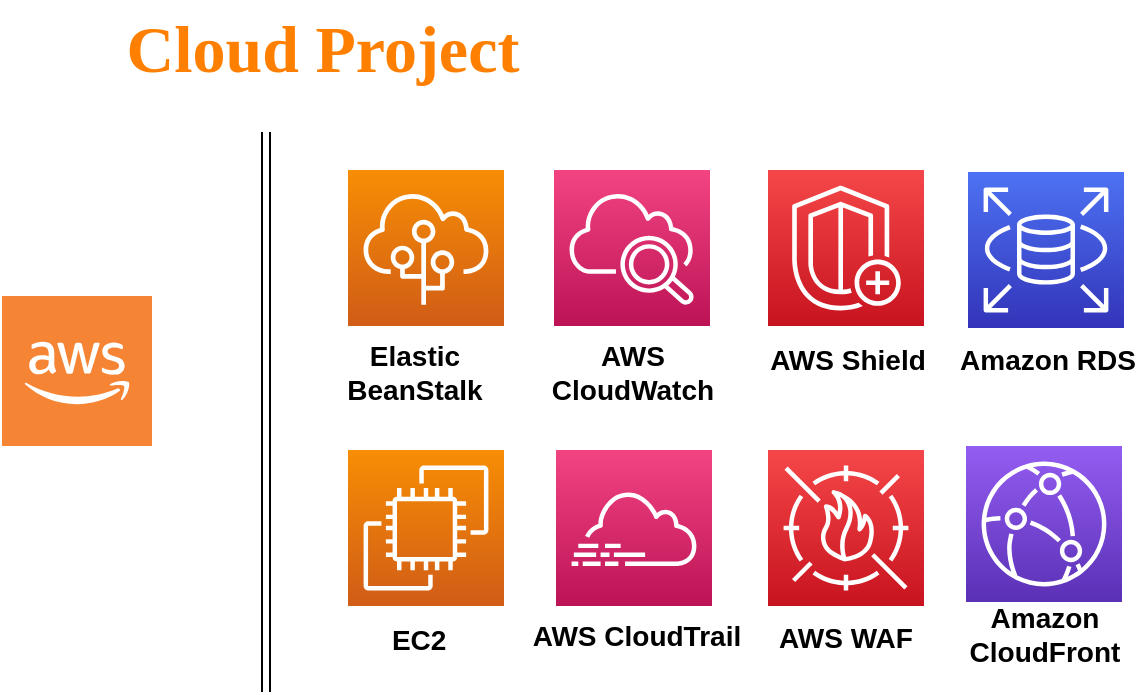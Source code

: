 <mxfile version="21.2.9" type="github" pages="2">
  <diagram id="R1bkwgDo5CU3uv9p94Cb" name="Board">
    <mxGraphModel dx="571" dy="1338" grid="0" gridSize="10" guides="0" tooltips="1" connect="0" arrows="0" fold="1" page="1" pageScale="1" pageWidth="200" pageHeight="200" background="#FFFFFF" math="0" shadow="0">
      <root>
        <mxCell id="0" />
        <mxCell id="1" parent="0" />
        <mxCell id="PJou17mgSigckphlAyeu-2" value="" style="points=[[0,0,0],[0.25,0,0],[0.5,0,0],[0.75,0,0],[1,0,0],[0,1,0],[0.25,1,0],[0.5,1,0],[0.75,1,0],[1,1,0],[0,0.25,0],[0,0.5,0],[0,0.75,0],[1,0.25,0],[1,0.5,0],[1,0.75,0]];outlineConnect=0;fontColor=#232F3E;gradientColor=#945DF2;gradientDirection=north;fillColor=#5A30B5;strokeColor=#ffffff;dashed=0;verticalLabelPosition=bottom;verticalAlign=top;align=center;html=1;fontSize=12;fontStyle=0;aspect=fixed;shape=mxgraph.aws4.resourceIcon;resIcon=mxgraph.aws4.cloudfront;rounded=0;" vertex="1" parent="1">
          <mxGeometry x="1064" y="-559" width="78" height="78" as="geometry" />
        </mxCell>
        <mxCell id="PJou17mgSigckphlAyeu-6" value="&lt;b&gt;&lt;font style=&quot;font-size: 14px;&quot;&gt;EC2&amp;nbsp;&lt;/font&gt;&lt;br&gt;&lt;/b&gt;" style="text;strokeColor=none;align=center;fillColor=none;html=1;verticalAlign=middle;whiteSpace=wrap;rounded=0;" vertex="1" parent="1">
          <mxGeometry x="765" y="-477" width="55" height="30" as="geometry" />
        </mxCell>
        <mxCell id="PJou17mgSigckphlAyeu-10" value="" style="points=[[0,0,0],[0.25,0,0],[0.5,0,0],[0.75,0,0],[1,0,0],[0,1,0],[0.25,1,0],[0.5,1,0],[0.75,1,0],[1,1,0],[0,0.25,0],[0,0.5,0],[0,0.75,0],[1,0.25,0],[1,0.5,0],[1,0.75,0]];outlineConnect=0;fontColor=#232F3E;gradientColor=#F78E04;gradientDirection=north;fillColor=#D05C17;strokeColor=#ffffff;dashed=0;verticalLabelPosition=bottom;verticalAlign=top;align=center;html=1;fontSize=12;fontStyle=0;aspect=fixed;shape=mxgraph.aws4.resourceIcon;resIcon=mxgraph.aws4.ec2;rounded=0;" vertex="1" parent="1">
          <mxGeometry x="755" y="-557" width="78" height="78" as="geometry" />
        </mxCell>
        <mxCell id="PJou17mgSigckphlAyeu-14" value="" style="points=[[0,0,0],[0.25,0,0],[0.5,0,0],[0.75,0,0],[1,0,0],[0,1,0],[0.25,1,0],[0.5,1,0],[0.75,1,0],[1,1,0],[0,0.25,0],[0,0.5,0],[0,0.75,0],[1,0.25,0],[1,0.5,0],[1,0.75,0]];outlineConnect=0;fontColor=#232F3E;gradientColor=#4D72F3;gradientDirection=north;fillColor=#3334B9;strokeColor=#ffffff;dashed=0;verticalLabelPosition=bottom;verticalAlign=top;align=center;html=1;fontSize=12;fontStyle=0;aspect=fixed;shape=mxgraph.aws4.resourceIcon;resIcon=mxgraph.aws4.rds;rounded=0;labelBorderColor=none;" vertex="1" parent="1">
          <mxGeometry x="1065" y="-696" width="78" height="78" as="geometry" />
        </mxCell>
        <mxCell id="PJou17mgSigckphlAyeu-16" value="&lt;b&gt;&lt;font style=&quot;font-size: 14px;&quot;&gt;Amazon RDS&lt;/font&gt;&lt;/b&gt;" style="text;strokeColor=none;align=center;fillColor=none;html=1;verticalAlign=middle;whiteSpace=wrap;rounded=0;" vertex="1" parent="1">
          <mxGeometry x="1060" y="-617" width="90" height="30" as="geometry" />
        </mxCell>
        <mxCell id="PJou17mgSigckphlAyeu-25" value="" style="points=[[0,0,0],[0.25,0,0],[0.5,0,0],[0.75,0,0],[1,0,0],[0,1,0],[0.25,1,0],[0.5,1,0],[0.75,1,0],[1,1,0],[0,0.25,0],[0,0.5,0],[0,0.75,0],[1,0.25,0],[1,0.5,0],[1,0.75,0]];points=[[0,0,0],[0.25,0,0],[0.5,0,0],[0.75,0,0],[1,0,0],[0,1,0],[0.25,1,0],[0.5,1,0],[0.75,1,0],[1,1,0],[0,0.25,0],[0,0.5,0],[0,0.75,0],[1,0.25,0],[1,0.5,0],[1,0.75,0]];outlineConnect=0;fontColor=#232F3E;gradientColor=#F34482;gradientDirection=north;fillColor=#BC1356;strokeColor=#ffffff;dashed=0;verticalLabelPosition=bottom;verticalAlign=top;align=center;html=1;fontSize=12;fontStyle=0;aspect=fixed;shape=mxgraph.aws4.resourceIcon;resIcon=mxgraph.aws4.cloudwatch_2;rounded=0;" vertex="1" parent="1">
          <mxGeometry x="858" y="-697" width="78" height="78" as="geometry" />
        </mxCell>
        <mxCell id="PJou17mgSigckphlAyeu-26" value="&lt;b&gt;&lt;font style=&quot;font-size: 14px;&quot;&gt;AWS CloudWatch&lt;/font&gt;&lt;/b&gt;" style="text;strokeColor=none;align=center;fillColor=none;html=1;verticalAlign=middle;whiteSpace=wrap;rounded=0;" vertex="1" parent="1">
          <mxGeometry x="841.75" y="-622" width="110.5" height="52" as="geometry" />
        </mxCell>
        <mxCell id="PJou17mgSigckphlAyeu-27" value="" style="points=[[0,0,0],[0.25,0,0],[0.5,0,0],[0.75,0,0],[1,0,0],[0,1,0],[0.25,1,0],[0.5,1,0],[0.75,1,0],[1,1,0],[0,0.25,0],[0,0.5,0],[0,0.75,0],[1,0.25,0],[1,0.5,0],[1,0.75,0]];outlineConnect=0;fontColor=#232F3E;gradientColor=#F78E04;gradientDirection=north;fillColor=#D05C17;strokeColor=#ffffff;dashed=0;verticalLabelPosition=bottom;verticalAlign=top;align=center;html=1;fontSize=12;fontStyle=0;aspect=fixed;shape=mxgraph.aws4.resourceIcon;resIcon=mxgraph.aws4.elastic_beanstalk;rounded=0;" vertex="1" parent="1">
          <mxGeometry x="755" y="-697" width="78" height="78" as="geometry" />
        </mxCell>
        <mxCell id="PJou17mgSigckphlAyeu-28" value="&lt;b&gt;&lt;font style=&quot;font-size: 14px;&quot;&gt;Elastic BeanStalk&lt;/font&gt;&lt;/b&gt;" style="text;strokeColor=none;align=center;fillColor=none;html=1;verticalAlign=middle;whiteSpace=wrap;rounded=0;" vertex="1" parent="1">
          <mxGeometry x="733" y="-622" width="110.5" height="52" as="geometry" />
        </mxCell>
        <mxCell id="PJou17mgSigckphlAyeu-29" value="" style="points=[[0,0,0],[0.25,0,0],[0.5,0,0],[0.75,0,0],[1,0,0],[0,1,0],[0.25,1,0],[0.5,1,0],[0.75,1,0],[1,1,0],[0,0.25,0],[0,0.5,0],[0,0.75,0],[1,0.25,0],[1,0.5,0],[1,0.75,0]];points=[[0,0,0],[0.25,0,0],[0.5,0,0],[0.75,0,0],[1,0,0],[0,1,0],[0.25,1,0],[0.5,1,0],[0.75,1,0],[1,1,0],[0,0.25,0],[0,0.5,0],[0,0.75,0],[1,0.25,0],[1,0.5,0],[1,0.75,0]];outlineConnect=0;fontColor=#232F3E;gradientColor=#F34482;gradientDirection=north;fillColor=#BC1356;strokeColor=#ffffff;dashed=0;verticalLabelPosition=bottom;verticalAlign=top;align=center;html=1;fontSize=12;fontStyle=0;aspect=fixed;shape=mxgraph.aws4.resourceIcon;resIcon=mxgraph.aws4.cloudtrail;rounded=0;" vertex="1" parent="1">
          <mxGeometry x="859" y="-557" width="78" height="78" as="geometry" />
        </mxCell>
        <mxCell id="PJou17mgSigckphlAyeu-30" value="&lt;b&gt;&lt;font style=&quot;font-size: 14px;&quot;&gt;AWS CloudTrail&lt;/font&gt;&lt;/b&gt;" style="text;strokeColor=none;align=center;fillColor=none;html=1;verticalAlign=middle;whiteSpace=wrap;rounded=0;" vertex="1" parent="1">
          <mxGeometry x="844" y="-490" width="110.5" height="52" as="geometry" />
        </mxCell>
        <mxCell id="PJou17mgSigckphlAyeu-34" value="" style="points=[[0,0,0],[0.25,0,0],[0.5,0,0],[0.75,0,0],[1,0,0],[0,1,0],[0.25,1,0],[0.5,1,0],[0.75,1,0],[1,1,0],[0,0.25,0],[0,0.5,0],[0,0.75,0],[1,0.25,0],[1,0.5,0],[1,0.75,0]];outlineConnect=0;fontColor=#232F3E;gradientColor=#F54749;gradientDirection=north;fillColor=#C7131F;strokeColor=#ffffff;dashed=0;verticalLabelPosition=bottom;verticalAlign=top;align=center;html=1;fontSize=12;fontStyle=0;aspect=fixed;shape=mxgraph.aws4.resourceIcon;resIcon=mxgraph.aws4.shield;rounded=0;" vertex="1" parent="1">
          <mxGeometry x="965" y="-697" width="78" height="78" as="geometry" />
        </mxCell>
        <mxCell id="PJou17mgSigckphlAyeu-35" value="&lt;b&gt;&lt;font style=&quot;font-size: 14px;&quot;&gt;AWS Shield&lt;/font&gt;&lt;/b&gt;" style="text;strokeColor=none;align=center;fillColor=none;html=1;verticalAlign=middle;whiteSpace=wrap;rounded=0;" vertex="1" parent="1">
          <mxGeometry x="965" y="-628" width="80" height="52" as="geometry" />
        </mxCell>
        <mxCell id="PJou17mgSigckphlAyeu-36" value="" style="points=[[0,0,0],[0.25,0,0],[0.5,0,0],[0.75,0,0],[1,0,0],[0,1,0],[0.25,1,0],[0.5,1,0],[0.75,1,0],[1,1,0],[0,0.25,0],[0,0.5,0],[0,0.75,0],[1,0.25,0],[1,0.5,0],[1,0.75,0]];outlineConnect=0;fontColor=#232F3E;gradientColor=#F54749;gradientDirection=north;fillColor=#C7131F;strokeColor=#ffffff;dashed=0;verticalLabelPosition=bottom;verticalAlign=top;align=center;html=1;fontSize=12;fontStyle=0;aspect=fixed;shape=mxgraph.aws4.resourceIcon;resIcon=mxgraph.aws4.waf;rounded=0;" vertex="1" parent="1">
          <mxGeometry x="965" y="-557" width="78" height="78" as="geometry" />
        </mxCell>
        <mxCell id="PJou17mgSigckphlAyeu-37" value="&lt;b&gt;&lt;font style=&quot;font-size: 14px;&quot;&gt;AWS WAF&lt;/font&gt;&lt;/b&gt;" style="text;strokeColor=none;align=center;fillColor=none;html=1;verticalAlign=middle;whiteSpace=wrap;rounded=0;" vertex="1" parent="1">
          <mxGeometry x="964" y="-474" width="80" height="22" as="geometry" />
        </mxCell>
        <mxCell id="PJou17mgSigckphlAyeu-38" value="&lt;b&gt;&lt;font style=&quot;font-size: 14px;&quot;&gt;Amazon CloudFront&lt;/font&gt;&lt;/b&gt;" style="text;strokeColor=none;align=center;fillColor=none;html=1;verticalAlign=middle;whiteSpace=wrap;rounded=0;" vertex="1" parent="1">
          <mxGeometry x="1062" y="-480" width="83" height="30" as="geometry" />
        </mxCell>
        <mxCell id="PJou17mgSigckphlAyeu-41" value="" style="outlineConnect=0;dashed=0;verticalLabelPosition=bottom;verticalAlign=top;align=center;html=1;shape=mxgraph.aws3.cloud_2;fillColor=#F58534;gradientColor=none;" vertex="1" parent="1">
          <mxGeometry x="582" y="-634" width="75" height="75" as="geometry" />
        </mxCell>
        <mxCell id="PJou17mgSigckphlAyeu-43" value="" style="edgeStyle=none;orthogonalLoop=1;jettySize=auto;html=1;rounded=0;shape=link;" edge="1" parent="1">
          <mxGeometry width="80" relative="1" as="geometry">
            <mxPoint x="714" y="-716" as="sourcePoint" />
            <mxPoint x="714" y="-436" as="targetPoint" />
          </mxGeometry>
        </mxCell>
        <mxCell id="PJou17mgSigckphlAyeu-44" value="&lt;b&gt;&lt;font color=&quot;#ff8000&quot; style=&quot;font-size: 33px;&quot;&gt;Cloud Project&lt;/font&gt;&lt;/b&gt;" style="text;strokeColor=none;align=center;fillColor=none;html=1;verticalAlign=middle;whiteSpace=wrap;rounded=0;fontFamily=Tahoma;" vertex="1" parent="1">
          <mxGeometry x="598" y="-782" width="289" height="50" as="geometry" />
        </mxCell>
      </root>
    </mxGraphModel>
  </diagram>
  <diagram name="AWS-Arquitetura" id="S7uKzpVKmjr0w2jfbeUK">
    <mxGraphModel dx="1393" dy="2005" grid="0" gridSize="10" guides="0" tooltips="1" connect="1" arrows="1" fold="1" page="1" pageScale="1" pageWidth="290" pageHeight="200" background="none" math="0" shadow="0">
      <root>
        <mxCell id="0" />
        <mxCell id="1" parent="0" />
        <mxCell id="TQS1iKwEvL-egKky1lv4-252" style="edgeStyle=none;rounded=0;orthogonalLoop=1;jettySize=auto;html=1;entryX=0;entryY=0.75;entryDx=0;entryDy=0;" parent="1" source="TQS1iKwEvL-egKky1lv4-262" target="TQS1iKwEvL-egKky1lv4-2" edge="1">
          <mxGeometry relative="1" as="geometry">
            <mxPoint x="396" y="-886.262" as="sourcePoint" />
            <mxPoint x="637" y="-860.138" as="targetPoint" />
            <Array as="points" />
          </mxGeometry>
        </mxCell>
        <mxCell id="TQS1iKwEvL-egKky1lv4-253" style="edgeStyle=none;rounded=0;orthogonalLoop=1;jettySize=auto;html=1;" parent="1" source="TQS1iKwEvL-egKky1lv4-272" target="TQS1iKwEvL-egKky1lv4-262" edge="1">
          <mxGeometry relative="1" as="geometry">
            <mxPoint x="281" y="-905.483" as="targetPoint" />
            <mxPoint x="244" y="-915" as="sourcePoint" />
          </mxGeometry>
        </mxCell>
        <mxCell id="TQS1iKwEvL-egKky1lv4-8" value="" style="points=[[0,0,0],[0.25,0,0],[0.5,0,0],[0.75,0,0],[1,0,0],[0,1,0],[0.25,1,0],[0.5,1,0],[0.75,1,0],[1,1,0],[0,0.25,0],[0,0.5,0],[0,0.75,0],[1,0.25,0],[1,0.5,0],[1,0.75,0]];outlineConnect=0;fontColor=#232F3E;gradientColor=#945DF2;gradientDirection=north;fillColor=#5A30B5;strokeColor=#ffffff;dashed=0;verticalLabelPosition=bottom;verticalAlign=top;align=center;html=1;fontSize=12;fontStyle=0;aspect=fixed;shape=mxgraph.aws4.resourceIcon;resIcon=mxgraph.aws4.cloudfront;rounded=0;" parent="1" vertex="1">
          <mxGeometry x="264" y="-1088" width="78" height="78" as="geometry" />
        </mxCell>
        <mxCell id="TQS1iKwEvL-egKky1lv4-255" value="" style="edgeStyle=none;rounded=0;orthogonalLoop=1;jettySize=auto;html=1;exitX=0;exitY=0.5;exitDx=0;exitDy=0;exitPerimeter=0;" parent="1" source="TQS1iKwEvL-egKky1lv4-8" target="TQS1iKwEvL-egKky1lv4-272" edge="1">
          <mxGeometry relative="1" as="geometry">
            <mxPoint x="204" y="-1115" as="sourcePoint" />
          </mxGeometry>
        </mxCell>
        <mxCell id="TQS1iKwEvL-egKky1lv4-251" value="&lt;b&gt;&lt;font style=&quot;font-size: 14px;&quot;&gt;Application Load Balancer&lt;/font&gt;&lt;/b&gt;" style="text;strokeColor=none;align=center;fillColor=none;html=1;verticalAlign=middle;whiteSpace=wrap;rounded=0;" parent="1" vertex="1">
          <mxGeometry x="246" y="-810" width="110" height="52" as="geometry" />
        </mxCell>
        <mxCell id="TQS1iKwEvL-egKky1lv4-262" value="" style="outlineConnect=0;fontColor=#232F3E;gradientColor=none;fillColor=#4D27AA;strokeColor=none;dashed=0;verticalLabelPosition=bottom;verticalAlign=top;align=center;html=1;fontSize=12;fontStyle=0;aspect=fixed;pointerEvents=1;shape=mxgraph.aws4.application_load_balancer;rounded=0;" parent="1" vertex="1">
          <mxGeometry x="264" y="-884" width="78" height="78" as="geometry" />
        </mxCell>
        <mxCell id="TQS1iKwEvL-egKky1lv4-267" value="&lt;font style=&quot;font-size: 14px;&quot;&gt;&lt;b&gt;AWS Cloud&lt;/b&gt;&lt;/font&gt;" style="points=[[0,0],[0.25,0],[0.5,0],[0.75,0],[1,0],[1,0.25],[1,0.5],[1,0.75],[1,1],[0.75,1],[0.5,1],[0.25,1],[0,1],[0,0.75],[0,0.5],[0,0.25]];outlineConnect=0;gradientColor=none;html=1;whiteSpace=wrap;fontSize=12;fontStyle=0;container=1;pointerEvents=0;collapsible=0;recursiveResize=0;shape=mxgraph.aws4.group;grIcon=mxgraph.aws4.group_aws_cloud_alt;strokeColor=#232F3E;fillColor=none;verticalAlign=top;align=left;spacingLeft=30;fontColor=#232F3E;dashed=0;rounded=0;" parent="1" vertex="1">
          <mxGeometry x="385" y="-1301" width="748" height="808" as="geometry" />
        </mxCell>
        <mxCell id="AoF3ydhS89TipUlfV99M-20" value="&lt;font style=&quot;font-size: 14px;&quot;&gt;&lt;b&gt;Availability Zone&lt;/b&gt;&lt;/font&gt;" style="fillColor=none;strokeColor=#147EBA;dashed=1;verticalAlign=top;fontStyle=0;fontColor=#147EBA;whiteSpace=wrap;html=1;rounded=0;" parent="TQS1iKwEvL-egKky1lv4-267" vertex="1">
          <mxGeometry x="518" y="230" width="139" height="174" as="geometry" />
        </mxCell>
        <mxCell id="TQS1iKwEvL-egKky1lv4-257" value="&lt;b&gt;&lt;font style=&quot;font-size: 14px;&quot;&gt;EC2 AutoScaling Group&lt;/font&gt;&lt;br&gt;&lt;/b&gt;" style="text;strokeColor=none;align=center;fillColor=none;html=1;verticalAlign=middle;whiteSpace=wrap;rounded=0;" parent="TQS1iKwEvL-egKky1lv4-267" vertex="1">
          <mxGeometry x="266" y="573" width="230" height="30" as="geometry" />
        </mxCell>
        <mxCell id="TQS1iKwEvL-egKky1lv4-264" value="&lt;font style=&quot;font-size: 14px;&quot;&gt;&lt;b&gt;Security group&lt;/b&gt;&lt;/font&gt;" style="fillColor=none;strokeColor=#DD3522;verticalAlign=top;fontStyle=0;fontColor=#DD3522;whiteSpace=wrap;html=1;rounded=0;" parent="TQS1iKwEvL-egKky1lv4-267" vertex="1">
          <mxGeometry x="527" y="256" width="120" height="140" as="geometry" />
        </mxCell>
        <mxCell id="TQS1iKwEvL-egKky1lv4-263" value="&lt;font style=&quot;font-size: 14px;&quot;&gt;&lt;b&gt;Security group&lt;/b&gt;&lt;/font&gt;" style="fillColor=none;strokeColor=#DD3522;verticalAlign=top;fontStyle=0;fontColor=#DD3522;whiteSpace=wrap;html=1;rounded=0;" parent="TQS1iKwEvL-egKky1lv4-267" vertex="1">
          <mxGeometry x="300" y="170" width="176" height="390" as="geometry" />
        </mxCell>
        <mxCell id="AoF3ydhS89TipUlfV99M-14" value="" style="edgeStyle=orthogonalEdgeStyle;rounded=0;orthogonalLoop=1;jettySize=auto;html=1;entryX=1;entryY=0.5;entryDx=0;entryDy=0;entryPerimeter=0;" parent="TQS1iKwEvL-egKky1lv4-267" target="AoF3ydhS89TipUlfV99M-7" edge="1">
          <mxGeometry relative="1" as="geometry">
            <mxPoint x="326" y="258" as="sourcePoint" />
            <mxPoint x="270" y="208" as="targetPoint" />
            <Array as="points">
              <mxPoint x="326" y="251" />
            </Array>
          </mxGeometry>
        </mxCell>
        <mxCell id="TQS1iKwEvL-egKky1lv4-3" value="" style="points=[[0,0,0],[0.25,0,0],[0.5,0,0],[0.75,0,0],[1,0,0],[0,1,0],[0.25,1,0],[0.5,1,0],[0.75,1,0],[1,1,0],[0,0.25,0],[0,0.5,0],[0,0.75,0],[1,0.25,0],[1,0.5,0],[1,0.75,0]];outlineConnect=0;fontColor=#232F3E;gradientColor=#F78E04;gradientDirection=north;fillColor=#D05C17;strokeColor=#ffffff;dashed=0;verticalLabelPosition=bottom;verticalAlign=top;align=center;html=1;fontSize=12;fontStyle=0;aspect=fixed;shape=mxgraph.aws4.resourceIcon;resIcon=mxgraph.aws4.ec2;rounded=0;" parent="TQS1iKwEvL-egKky1lv4-267" vertex="1">
          <mxGeometry x="349" y="207" width="78" height="78" as="geometry" />
        </mxCell>
        <mxCell id="AoF3ydhS89TipUlfV99M-16" value="" style="edgeStyle=orthogonalEdgeStyle;rounded=0;orthogonalLoop=1;jettySize=auto;html=1;" parent="TQS1iKwEvL-egKky1lv4-267" source="TQS1iKwEvL-egKky1lv4-4" edge="1">
          <mxGeometry relative="1" as="geometry">
            <mxPoint x="326" y="250" as="targetPoint" />
          </mxGeometry>
        </mxCell>
        <mxCell id="TQS1iKwEvL-egKky1lv4-4" value="" style="points=[[0,0,0],[0.25,0,0],[0.5,0,0],[0.75,0,0],[1,0,0],[0,1,0],[0.25,1,0],[0.5,1,0],[0.75,1,0],[1,1,0],[0,0.25,0],[0,0.5,0],[0,0.75,0],[1,0.25,0],[1,0.5,0],[1,0.75,0]];outlineConnect=0;fontColor=#232F3E;gradientColor=#F78E04;gradientDirection=north;fillColor=#D05C17;strokeColor=#ffffff;dashed=0;verticalLabelPosition=bottom;verticalAlign=top;align=center;html=1;fontSize=12;fontStyle=0;aspect=fixed;shape=mxgraph.aws4.resourceIcon;resIcon=mxgraph.aws4.ec2;rounded=0;" parent="TQS1iKwEvL-egKky1lv4-267" vertex="1">
          <mxGeometry x="349" y="290" width="78" height="78" as="geometry" />
        </mxCell>
        <mxCell id="TQS1iKwEvL-egKky1lv4-6" value="" style="points=[[0,0,0],[0.25,0,0],[0.5,0,0],[0.75,0,0],[1,0,0],[0,1,0],[0.25,1,0],[0.5,1,0],[0.75,1,0],[1,1,0],[0,0.25,0],[0,0.5,0],[0,0.75,0],[1,0.25,0],[1,0.5,0],[1,0.75,0]];outlineConnect=0;fontColor=#232F3E;gradientColor=#F78E04;gradientDirection=north;fillColor=#D05C17;strokeColor=#ffffff;dashed=0;verticalLabelPosition=bottom;verticalAlign=top;align=center;html=1;fontSize=12;fontStyle=0;aspect=fixed;shape=mxgraph.aws4.resourceIcon;resIcon=mxgraph.aws4.ec2;rounded=0;" parent="TQS1iKwEvL-egKky1lv4-267" vertex="1">
          <mxGeometry x="349" y="374" width="78" height="78" as="geometry" />
        </mxCell>
        <mxCell id="TQS1iKwEvL-egKky1lv4-1" value="" style="points=[[0,0,0],[0.25,0,0],[0.5,0,0],[0.75,0,0],[1,0,0],[0,1,0],[0.25,1,0],[0.5,1,0],[0.75,1,0],[1,1,0],[0,0.25,0],[0,0.5,0],[0,0.75,0],[1,0.25,0],[1,0.5,0],[1,0.75,0]];outlineConnect=0;fontColor=#232F3E;gradientColor=#4D72F3;gradientDirection=north;fillColor=#3334B9;strokeColor=#ffffff;dashed=0;verticalLabelPosition=bottom;verticalAlign=top;align=center;html=1;fontSize=12;fontStyle=0;aspect=fixed;shape=mxgraph.aws4.resourceIcon;resIcon=mxgraph.aws4.rds;rounded=0;" parent="TQS1iKwEvL-egKky1lv4-267" vertex="1">
          <mxGeometry x="547" y="296" width="78" height="78" as="geometry" />
        </mxCell>
        <mxCell id="TQS1iKwEvL-egKky1lv4-259" value="" style="edgeStyle=none;rounded=0;orthogonalLoop=1;jettySize=auto;html=1;" parent="TQS1iKwEvL-egKky1lv4-267" target="TQS1iKwEvL-egKky1lv4-1" edge="1">
          <mxGeometry relative="1" as="geometry">
            <mxPoint x="497" y="335" as="sourcePoint" />
          </mxGeometry>
        </mxCell>
        <mxCell id="TQS1iKwEvL-egKky1lv4-258" value="&lt;b&gt;&lt;font style=&quot;font-size: 14px;&quot;&gt;RDS&lt;/font&gt;&lt;/b&gt;" style="text;strokeColor=none;align=center;fillColor=none;html=1;verticalAlign=middle;whiteSpace=wrap;rounded=0;" parent="TQS1iKwEvL-egKky1lv4-267" vertex="1">
          <mxGeometry x="546" y="357" width="80" height="52" as="geometry" />
        </mxCell>
        <mxCell id="TQS1iKwEvL-egKky1lv4-2" value="&lt;font style=&quot;font-size: 14px;&quot;&gt;&lt;b&gt;Auto Scaling group&lt;/b&gt;&lt;/font&gt;" style="points=[[0,0],[0.25,0],[0.5,0],[0.75,0],[1,0],[1,0.25],[1,0.5],[1,0.75],[1,1],[0.75,1],[0.5,1],[0.25,1],[0,1],[0,0.75],[0,0.5],[0,0.25]];outlineConnect=0;gradientColor=none;html=1;whiteSpace=wrap;fontSize=12;fontStyle=0;container=1;pointerEvents=0;collapsible=0;recursiveResize=0;shape=mxgraph.aws4.groupCenter;grIcon=mxgraph.aws4.group_auto_scaling_group;grStroke=1;strokeColor=#D86613;fillColor=none;verticalAlign=top;align=center;fontColor=#D86613;dashed=1;spacingTop=25;rounded=0;" parent="TQS1iKwEvL-egKky1lv4-267" vertex="1">
          <mxGeometry x="266" y="110" width="230" height="463" as="geometry" />
        </mxCell>
        <mxCell id="TQS1iKwEvL-egKky1lv4-5" value="" style="points=[[0,0,0],[0.25,0,0],[0.5,0,0],[0.75,0,0],[1,0,0],[0,1,0],[0.25,1,0],[0.5,1,0],[0.75,1,0],[1,1,0],[0,0.25,0],[0,0.5,0],[0,0.75,0],[1,0.25,0],[1,0.5,0],[1,0.75,0]];outlineConnect=0;fontColor=#232F3E;gradientColor=#F78E04;gradientDirection=north;fillColor=#D05C17;strokeColor=#ffffff;dashed=0;verticalLabelPosition=bottom;verticalAlign=top;align=center;html=1;fontSize=12;fontStyle=0;aspect=fixed;shape=mxgraph.aws4.resourceIcon;resIcon=mxgraph.aws4.ec2;rounded=0;" parent="TQS1iKwEvL-egKky1lv4-2" vertex="1">
          <mxGeometry x="83" y="349" width="78" height="78" as="geometry" />
        </mxCell>
        <mxCell id="AoF3ydhS89TipUlfV99M-4" value="" style="points=[[0,0,0],[0.25,0,0],[0.5,0,0],[0.75,0,0],[1,0,0],[0,1,0],[0.25,1,0],[0.5,1,0],[0.75,1,0],[1,1,0],[0,0.25,0],[0,0.5,0],[0,0.75,0],[1,0.25,0],[1,0.5,0],[1,0.75,0]];outlineConnect=0;fontColor=#232F3E;gradientColor=#60A337;gradientDirection=north;fillColor=#277116;strokeColor=#ffffff;dashed=0;verticalLabelPosition=bottom;verticalAlign=top;align=center;html=1;fontSize=12;fontStyle=0;aspect=fixed;shape=mxgraph.aws4.resourceIcon;resIcon=mxgraph.aws4.elastic_block_store;rounded=0;" parent="TQS1iKwEvL-egKky1lv4-2" vertex="1">
          <mxGeometry x="143.5" y="407" width="30" height="30" as="geometry" />
        </mxCell>
        <mxCell id="AoF3ydhS89TipUlfV99M-3" value="" style="points=[[0,0,0],[0.25,0,0],[0.5,0,0],[0.75,0,0],[1,0,0],[0,1,0],[0.25,1,0],[0.5,1,0],[0.75,1,0],[1,1,0],[0,0.25,0],[0,0.5,0],[0,0.75,0],[1,0.25,0],[1,0.5,0],[1,0.75,0]];outlineConnect=0;fontColor=#232F3E;gradientColor=#60A337;gradientDirection=north;fillColor=#277116;strokeColor=#ffffff;dashed=0;verticalLabelPosition=bottom;verticalAlign=top;align=center;html=1;fontSize=12;fontStyle=0;aspect=fixed;shape=mxgraph.aws4.resourceIcon;resIcon=mxgraph.aws4.elastic_block_store;rounded=0;" parent="TQS1iKwEvL-egKky1lv4-2" vertex="1">
          <mxGeometry x="143.5" y="319" width="30" height="30" as="geometry" />
        </mxCell>
        <mxCell id="AoF3ydhS89TipUlfV99M-18" value="" style="edgeStyle=orthogonalEdgeStyle;rounded=0;orthogonalLoop=1;jettySize=auto;html=1;" parent="TQS1iKwEvL-egKky1lv4-2" edge="1">
          <mxGeometry relative="1" as="geometry">
            <mxPoint x="83" y="309" as="sourcePoint" />
            <mxPoint x="60" y="140" as="targetPoint" />
          </mxGeometry>
        </mxCell>
        <mxCell id="AoF3ydhS89TipUlfV99M-17" value="" style="rounded=0;orthogonalLoop=1;jettySize=auto;html=1;edgeStyle=orthogonalEdgeStyle;" parent="TQS1iKwEvL-egKky1lv4-2" edge="1">
          <mxGeometry relative="1" as="geometry">
            <mxPoint x="83" y="389" as="sourcePoint" />
            <mxPoint x="60" y="140" as="targetPoint" />
          </mxGeometry>
        </mxCell>
        <mxCell id="AoF3ydhS89TipUlfV99M-2" value="" style="points=[[0,0,0],[0.25,0,0],[0.5,0,0],[0.75,0,0],[1,0,0],[0,1,0],[0.25,1,0],[0.5,1,0],[0.75,1,0],[1,1,0],[0,0.25,0],[0,0.5,0],[0,0.75,0],[1,0.25,0],[1,0.5,0],[1,0.75,0]];outlineConnect=0;fontColor=#232F3E;gradientColor=#60A337;gradientDirection=north;fillColor=#277116;strokeColor=#ffffff;dashed=0;verticalLabelPosition=bottom;verticalAlign=top;align=center;html=1;fontSize=12;fontStyle=0;aspect=fixed;shape=mxgraph.aws4.resourceIcon;resIcon=mxgraph.aws4.elastic_block_store;rounded=0;" parent="TQS1iKwEvL-egKky1lv4-267" vertex="1">
          <mxGeometry x="409.5" y="260" width="28" height="28" as="geometry" />
        </mxCell>
        <mxCell id="AoF3ydhS89TipUlfV99M-5" value="" style="points=[[0,0,0],[0.25,0,0],[0.5,0,0],[0.75,0,0],[1,0,0],[0,1,0],[0.25,1,0],[0.5,1,0],[0.75,1,0],[1,1,0],[0,0.25,0],[0,0.5,0],[0,0.75,0],[1,0.25,0],[1,0.5,0],[1,0.75,0]];outlineConnect=0;fontColor=#232F3E;gradientColor=#60A337;gradientDirection=north;fillColor=#277116;strokeColor=#ffffff;dashed=0;verticalLabelPosition=bottom;verticalAlign=top;align=center;html=1;fontSize=12;fontStyle=0;aspect=fixed;shape=mxgraph.aws4.resourceIcon;resIcon=mxgraph.aws4.elastic_block_store;rounded=0;" parent="TQS1iKwEvL-egKky1lv4-267" vertex="1">
          <mxGeometry x="410" y="345" width="30" height="30" as="geometry" />
        </mxCell>
        <mxCell id="AoF3ydhS89TipUlfV99M-58" value="&lt;font color=&quot;#000000&quot; style=&quot;font-size: 14px;&quot;&gt;&lt;b&gt;VPC&lt;/b&gt;&lt;/font&gt;" style="points=[[0,0],[0.25,0],[0.5,0],[0.75,0],[1,0],[1,0.25],[1,0.5],[1,0.75],[1,1],[0.75,1],[0.5,1],[0.25,1],[0,1],[0,0.75],[0,0.5],[0,0.25]];outlineConnect=0;gradientColor=none;html=1;whiteSpace=wrap;fontSize=12;fontStyle=0;container=1;pointerEvents=0;collapsible=0;recursiveResize=0;shape=mxgraph.aws4.group;grIcon=mxgraph.aws4.group_vpc;strokeColor=#248814;fillColor=none;verticalAlign=top;align=left;spacingLeft=30;fontColor=#AAB7B8;dashed=0;" parent="TQS1iKwEvL-egKky1lv4-267" vertex="1">
          <mxGeometry x="121" y="89" width="598" height="665" as="geometry" />
        </mxCell>
        <mxCell id="TQS1iKwEvL-egKky1lv4-271" value="" style="points=[[0,0,0],[0.25,0,0],[0.5,0,0],[0.75,0,0],[1,0,0],[0,1,0],[0.25,1,0],[0.5,1,0],[0.75,1,0],[1,1,0],[0,0.25,0],[0,0.5,0],[0,0.75,0],[1,0.25,0],[1,0.5,0],[1,0.75,0]];points=[[0,0,0],[0.25,0,0],[0.5,0,0],[0.75,0,0],[1,0,0],[0,1,0],[0.25,1,0],[0.5,1,0],[0.75,1,0],[1,1,0],[0,0.25,0],[0,0.5,0],[0,0.75,0],[1,0.25,0],[1,0.5,0],[1,0.75,0]];outlineConnect=0;fontColor=#232F3E;gradientColor=#F34482;gradientDirection=north;fillColor=#BC1356;strokeColor=#ffffff;dashed=0;verticalLabelPosition=bottom;verticalAlign=top;align=center;html=1;fontSize=12;fontStyle=0;aspect=fixed;shape=mxgraph.aws4.resourceIcon;resIcon=mxgraph.aws4.cloudwatch_2;rounded=0;" parent="AoF3ydhS89TipUlfV99M-58" vertex="1">
          <mxGeometry x="225" y="516" width="78" height="78" as="geometry" />
        </mxCell>
        <mxCell id="TQS1iKwEvL-egKky1lv4-275" value="&lt;b&gt;&lt;font style=&quot;font-size: 14px;&quot;&gt;AWS CloudWatch&lt;/font&gt;&lt;/b&gt;" style="text;strokeColor=none;align=center;fillColor=none;html=1;verticalAlign=middle;whiteSpace=wrap;rounded=0;" parent="AoF3ydhS89TipUlfV99M-58" vertex="1">
          <mxGeometry x="208.75" y="594" width="110.5" height="52" as="geometry" />
        </mxCell>
        <mxCell id="TQS1iKwEvL-egKky1lv4-276" value="" style="points=[[0,0,0],[0.25,0,0],[0.5,0,0],[0.75,0,0],[1,0,0],[0,1,0],[0.25,1,0],[0.5,1,0],[0.75,1,0],[1,1,0],[0,0.25,0],[0,0.5,0],[0,0.75,0],[1,0.25,0],[1,0.5,0],[1,0.75,0]];outlineConnect=0;fontColor=#232F3E;gradientColor=#F78E04;gradientDirection=north;fillColor=#D05C17;strokeColor=#ffffff;dashed=0;verticalLabelPosition=bottom;verticalAlign=top;align=center;html=1;fontSize=12;fontStyle=0;aspect=fixed;shape=mxgraph.aws4.resourceIcon;resIcon=mxgraph.aws4.elastic_beanstalk;rounded=0;" parent="AoF3ydhS89TipUlfV99M-58" vertex="1">
          <mxGeometry x="122" y="516" width="78" height="78" as="geometry" />
        </mxCell>
        <mxCell id="TQS1iKwEvL-egKky1lv4-277" value="&lt;b&gt;&lt;font style=&quot;font-size: 14px;&quot;&gt;Elastic BeanStalk&lt;/font&gt;&lt;/b&gt;" style="text;strokeColor=none;align=center;fillColor=none;html=1;verticalAlign=middle;whiteSpace=wrap;rounded=0;" parent="AoF3ydhS89TipUlfV99M-58" vertex="1">
          <mxGeometry x="102" y="591" width="110.5" height="52" as="geometry" />
        </mxCell>
        <mxCell id="AoF3ydhS89TipUlfV99M-22" value="" style="points=[[0,0,0],[0.25,0,0],[0.5,0,0],[0.75,0,0],[1,0,0],[0,1,0],[0.25,1,0],[0.5,1,0],[0.75,1,0],[1,1,0],[0,0.25,0],[0,0.5,0],[0,0.75,0],[1,0.25,0],[1,0.5,0],[1,0.75,0]];points=[[0,0,0],[0.25,0,0],[0.5,0,0],[0.75,0,0],[1,0,0],[0,1,0],[0.25,1,0],[0.5,1,0],[0.75,1,0],[1,1,0],[0,0.25,0],[0,0.5,0],[0,0.75,0],[1,0.25,0],[1,0.5,0],[1,0.75,0]];outlineConnect=0;fontColor=#232F3E;gradientColor=#F34482;gradientDirection=north;fillColor=#BC1356;strokeColor=#ffffff;dashed=0;verticalLabelPosition=bottom;verticalAlign=top;align=center;html=1;fontSize=12;fontStyle=0;aspect=fixed;shape=mxgraph.aws4.resourceIcon;resIcon=mxgraph.aws4.cloudtrail;rounded=0;" parent="AoF3ydhS89TipUlfV99M-58" vertex="1">
          <mxGeometry x="332" y="516" width="78" height="78" as="geometry" />
        </mxCell>
        <mxCell id="AoF3ydhS89TipUlfV99M-55" value="&lt;b&gt;&lt;font style=&quot;font-size: 14px;&quot;&gt;AWS CloudTrail&lt;/font&gt;&lt;/b&gt;" style="text;strokeColor=none;align=center;fillColor=none;html=1;verticalAlign=middle;whiteSpace=wrap;rounded=0;" parent="AoF3ydhS89TipUlfV99M-58" vertex="1">
          <mxGeometry x="321.25" y="589" width="110.5" height="52" as="geometry" />
        </mxCell>
        <mxCell id="AoF3ydhS89TipUlfV99M-56" value="" style="points=[[0,0,0],[0.25,0,0],[0.5,0,0],[0.75,0,0],[1,0,0],[0,1,0],[0.25,1,0],[0.5,1,0],[0.75,1,0],[1,1,0],[0,0.25,0],[0,0.5,0],[0,0.75,0],[1,0.25,0],[1,0.5,0],[1,0.75,0]];outlineConnect=0;fontColor=#232F3E;gradientColor=#60A337;gradientDirection=north;fillColor=#277116;strokeColor=#ffffff;dashed=0;verticalLabelPosition=bottom;verticalAlign=top;align=center;html=1;fontSize=12;fontStyle=0;aspect=fixed;shape=mxgraph.aws4.resourceIcon;resIcon=mxgraph.aws4.s3;rounded=0;" parent="AoF3ydhS89TipUlfV99M-58" vertex="1">
          <mxGeometry x="398" y="578" width="25" height="25" as="geometry" />
        </mxCell>
        <mxCell id="AoF3ydhS89TipUlfV99M-7" value="" style="points=[[0,0,0],[0.25,0,0],[0.5,0,0],[0.75,0,0],[1,0,0],[0,1,0],[0.25,1,0],[0.5,1,0],[0.75,1,0],[1,1,0],[0,0.25,0],[0,0.5,0],[0,0.75,0],[1,0.25,0],[1,0.5,0],[1,0.75,0]];outlineConnect=0;fontColor=#232F3E;gradientColor=#60A337;gradientDirection=north;fillColor=#277116;strokeColor=#ffffff;dashed=0;verticalLabelPosition=bottom;verticalAlign=top;align=center;html=1;fontSize=12;fontStyle=0;aspect=fixed;shape=mxgraph.aws4.resourceIcon;resIcon=mxgraph.aws4.s3;rounded=0;" parent="AoF3ydhS89TipUlfV99M-58" vertex="1">
          <mxGeometry x="30" y="123" width="78" height="78" as="geometry" />
        </mxCell>
        <mxCell id="AoF3ydhS89TipUlfV99M-10" value="&lt;b&gt;&lt;font style=&quot;font-size: 14px;&quot;&gt;S3 Bucket&lt;/font&gt;&lt;/b&gt;" style="text;strokeColor=none;align=center;fillColor=none;html=1;verticalAlign=middle;whiteSpace=wrap;rounded=0;" parent="AoF3ydhS89TipUlfV99M-58" vertex="1">
          <mxGeometry x="26" y="202" width="80" height="22" as="geometry" />
        </mxCell>
        <mxCell id="TQS1iKwEvL-egKky1lv4-260" value="" style="points=[[0,0,0],[0.25,0,0],[0.5,0,0],[0.75,0,0],[1,0,0],[0,1,0],[0.25,1,0],[0.5,1,0],[0.75,1,0],[1,1,0],[0,0.25,0],[0,0.5,0],[0,0.75,0],[1,0.25,0],[1,0.5,0],[1,0.75,0]];outlineConnect=0;fontColor=#232F3E;gradientColor=#F54749;gradientDirection=north;fillColor=#C7131F;strokeColor=#ffffff;dashed=0;verticalLabelPosition=bottom;verticalAlign=top;align=center;html=1;fontSize=12;fontStyle=0;aspect=fixed;shape=mxgraph.aws4.resourceIcon;resIcon=mxgraph.aws4.shield;rounded=0;" parent="TQS1iKwEvL-egKky1lv4-267" vertex="1">
          <mxGeometry x="21" y="58" width="78" height="78" as="geometry" />
        </mxCell>
        <mxCell id="TQS1iKwEvL-egKky1lv4-265" value="&lt;b&gt;&lt;font style=&quot;font-size: 14px;&quot;&gt;AWS Shield&lt;/font&gt;&lt;/b&gt;" style="text;strokeColor=none;align=center;fillColor=none;html=1;verticalAlign=middle;whiteSpace=wrap;rounded=0;" parent="TQS1iKwEvL-egKky1lv4-267" vertex="1">
          <mxGeometry x="19" y="130" width="80" height="52" as="geometry" />
        </mxCell>
        <mxCell id="TQS1iKwEvL-egKky1lv4-261" value="" style="points=[[0,0,0],[0.25,0,0],[0.5,0,0],[0.75,0,0],[1,0,0],[0,1,0],[0.25,1,0],[0.5,1,0],[0.75,1,0],[1,1,0],[0,0.25,0],[0,0.5,0],[0,0.75,0],[1,0.25,0],[1,0.5,0],[1,0.75,0]];outlineConnect=0;fontColor=#232F3E;gradientColor=#F54749;gradientDirection=north;fillColor=#C7131F;strokeColor=#ffffff;dashed=0;verticalLabelPosition=bottom;verticalAlign=top;align=center;html=1;fontSize=12;fontStyle=0;aspect=fixed;shape=mxgraph.aws4.resourceIcon;resIcon=mxgraph.aws4.waf;rounded=0;" parent="TQS1iKwEvL-egKky1lv4-267" vertex="1">
          <mxGeometry x="18" y="680" width="78" height="78" as="geometry" />
        </mxCell>
        <mxCell id="TQS1iKwEvL-egKky1lv4-266" value="&lt;b&gt;&lt;font style=&quot;font-size: 14px;&quot;&gt;AWS WAF&lt;/font&gt;&lt;/b&gt;" style="text;strokeColor=none;align=center;fillColor=none;html=1;verticalAlign=middle;whiteSpace=wrap;rounded=0;" parent="TQS1iKwEvL-egKky1lv4-267" vertex="1">
          <mxGeometry x="17" y="759" width="80" height="22" as="geometry" />
        </mxCell>
        <mxCell id="TQS1iKwEvL-egKky1lv4-254" value="&lt;b&gt;&lt;font style=&quot;font-size: 14px;&quot;&gt;CloudFront&lt;/font&gt;&lt;/b&gt;" style="text;strokeColor=none;align=center;fillColor=none;html=1;verticalAlign=middle;whiteSpace=wrap;rounded=0;" parent="1" vertex="1">
          <mxGeometry x="263" y="-1112" width="80" height="30" as="geometry" />
        </mxCell>
        <mxCell id="TQS1iKwEvL-egKky1lv4-272" value="&lt;font color=&quot;#000000&quot; style=&quot;font-size: 14px;&quot;&gt;&lt;b style=&quot;&quot;&gt;Users&lt;/b&gt;&lt;/font&gt;" style="outlineConnect=0;gradientColor=none;fontColor=#545B64;strokeColor=none;fillColor=#879196;dashed=0;verticalLabelPosition=bottom;verticalAlign=top;align=center;html=1;fontSize=12;fontStyle=0;aspect=fixed;shape=mxgraph.aws4.illustration_users;pointerEvents=1;rounded=0;" parent="1" vertex="1">
          <mxGeometry x="44" y="-995" width="100" height="100" as="geometry" />
        </mxCell>
        <mxCell id="AoF3ydhS89TipUlfV99M-12" value="" style="edgeStyle=none;rounded=0;orthogonalLoop=1;jettySize=auto;html=1;entryX=1;entryY=0.5;entryDx=0;entryDy=0;entryPerimeter=0;" parent="1" source="AoF3ydhS89TipUlfV99M-7" target="TQS1iKwEvL-egKky1lv4-8" edge="1">
          <mxGeometry relative="1" as="geometry">
            <mxPoint x="297" y="-1026" as="sourcePoint" />
            <mxPoint x="162" y="-917" as="targetPoint" />
          </mxGeometry>
        </mxCell>
        <mxCell id="AoF3ydhS89TipUlfV99M-21" value="" style="points=[[0,0,0],[0.25,0,0],[0.5,0,0],[0.75,0,0],[1,0,0],[0,1,0],[0.25,1,0],[0.5,1,0],[0.75,1,0],[1,1,0],[0,0.25,0],[0,0.5,0],[0,0.75,0],[1,0.25,0],[1,0.5,0],[1,0.75,0]];outlineConnect=0;fontColor=#232F3E;gradientColor=#60A337;gradientDirection=north;fillColor=#277116;strokeColor=#ffffff;dashed=0;verticalLabelPosition=bottom;verticalAlign=top;align=center;html=1;fontSize=12;fontStyle=0;aspect=fixed;shape=mxgraph.aws4.resourceIcon;resIcon=mxgraph.aws4.s3;rounded=0;" parent="1" vertex="1">
          <mxGeometry x="329" y="-1021" width="25" height="25" as="geometry" />
        </mxCell>
      </root>
    </mxGraphModel>
  </diagram>
</mxfile>
